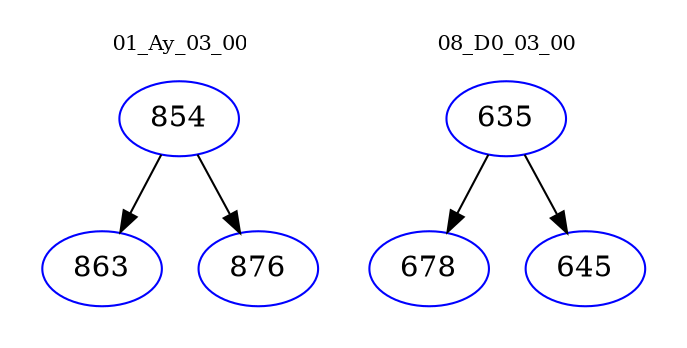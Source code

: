 digraph{
subgraph cluster_0 {
color = white
label = "01_Ay_03_00";
fontsize=10;
T0_854 [label="854", color="blue"]
T0_854 -> T0_863 [color="black"]
T0_863 [label="863", color="blue"]
T0_854 -> T0_876 [color="black"]
T0_876 [label="876", color="blue"]
}
subgraph cluster_1 {
color = white
label = "08_D0_03_00";
fontsize=10;
T1_635 [label="635", color="blue"]
T1_635 -> T1_678 [color="black"]
T1_678 [label="678", color="blue"]
T1_635 -> T1_645 [color="black"]
T1_645 [label="645", color="blue"]
}
}
